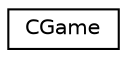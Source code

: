 digraph "Graphical Class Hierarchy"
{
 // LATEX_PDF_SIZE
  edge [fontname="Helvetica",fontsize="10",labelfontname="Helvetica",labelfontsize="10"];
  node [fontname="Helvetica",fontsize="10",shape=record];
  rankdir="LR";
  Node0 [label="CGame",height=0.2,width=0.4,color="black", fillcolor="white", style="filled",URL="$classCGame.html",tooltip=" "];
}

